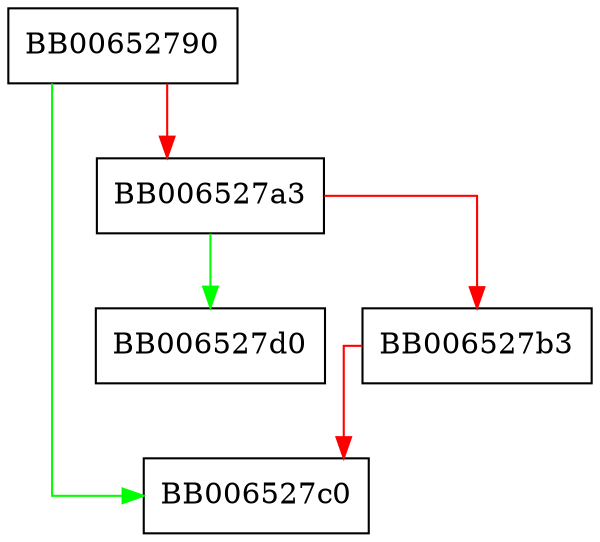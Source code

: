 digraph TS_TST_INFO_set_tsa {
  node [shape="box"];
  graph [splines=ortho];
  BB00652790 -> BB006527c0 [color="green"];
  BB00652790 -> BB006527a3 [color="red"];
  BB006527a3 -> BB006527d0 [color="green"];
  BB006527a3 -> BB006527b3 [color="red"];
  BB006527b3 -> BB006527c0 [color="red"];
}